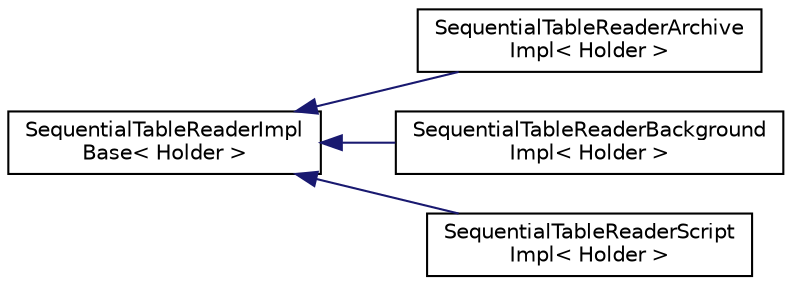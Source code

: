 digraph "Graphical Class Hierarchy"
{
  edge [fontname="Helvetica",fontsize="10",labelfontname="Helvetica",labelfontsize="10"];
  node [fontname="Helvetica",fontsize="10",shape=record];
  rankdir="LR";
  Node0 [label="SequentialTableReaderImpl\lBase\< Holder \>",height=0.2,width=0.4,color="black", fillcolor="white", style="filled",URL="$classkaldi_1_1SequentialTableReaderImplBase.html"];
  Node0 -> Node1 [dir="back",color="midnightblue",fontsize="10",style="solid",fontname="Helvetica"];
  Node1 [label="SequentialTableReaderArchive\lImpl\< Holder \>",height=0.2,width=0.4,color="black", fillcolor="white", style="filled",URL="$classkaldi_1_1SequentialTableReaderArchiveImpl.html"];
  Node0 -> Node2 [dir="back",color="midnightblue",fontsize="10",style="solid",fontname="Helvetica"];
  Node2 [label="SequentialTableReaderBackground\lImpl\< Holder \>",height=0.2,width=0.4,color="black", fillcolor="white", style="filled",URL="$classkaldi_1_1SequentialTableReaderBackgroundImpl.html"];
  Node0 -> Node3 [dir="back",color="midnightblue",fontsize="10",style="solid",fontname="Helvetica"];
  Node3 [label="SequentialTableReaderScript\lImpl\< Holder \>",height=0.2,width=0.4,color="black", fillcolor="white", style="filled",URL="$classkaldi_1_1SequentialTableReaderScriptImpl.html"];
}

